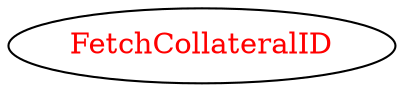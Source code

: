 digraph dependencyGraph {
 concentrate=true;
 ranksep="2.0";
 rankdir="LR"; 
 splines="ortho";
"FetchCollateralID" [fontcolor="red"];
}